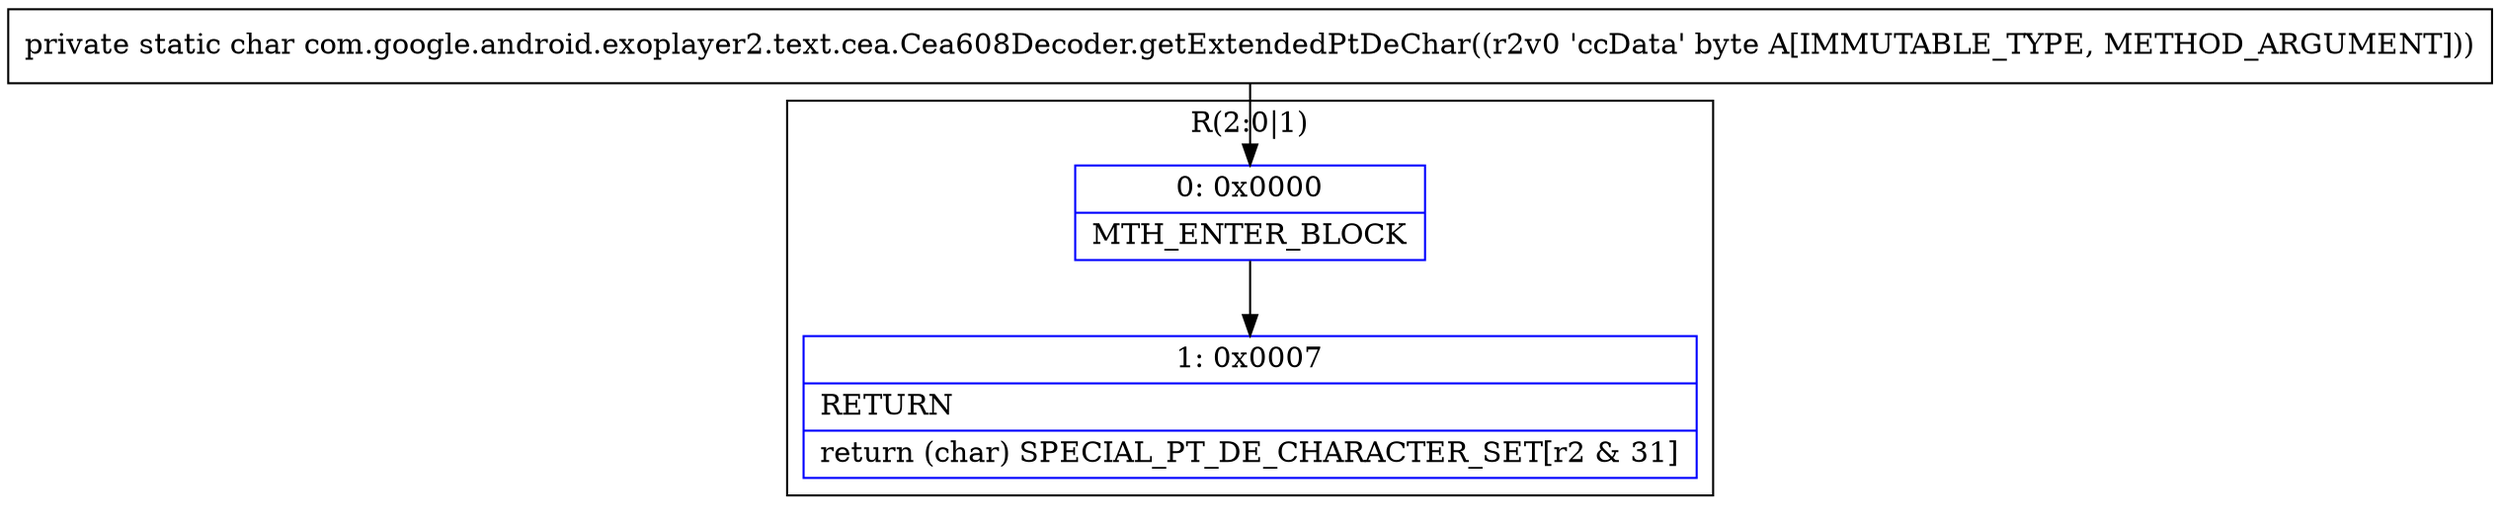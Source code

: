digraph "CFG forcom.google.android.exoplayer2.text.cea.Cea608Decoder.getExtendedPtDeChar(B)C" {
subgraph cluster_Region_430812283 {
label = "R(2:0|1)";
node [shape=record,color=blue];
Node_0 [shape=record,label="{0\:\ 0x0000|MTH_ENTER_BLOCK\l}"];
Node_1 [shape=record,label="{1\:\ 0x0007|RETURN\l|return (char) SPECIAL_PT_DE_CHARACTER_SET[r2 & 31]\l}"];
}
MethodNode[shape=record,label="{private static char com.google.android.exoplayer2.text.cea.Cea608Decoder.getExtendedPtDeChar((r2v0 'ccData' byte A[IMMUTABLE_TYPE, METHOD_ARGUMENT])) }"];
MethodNode -> Node_0;
Node_0 -> Node_1;
}

